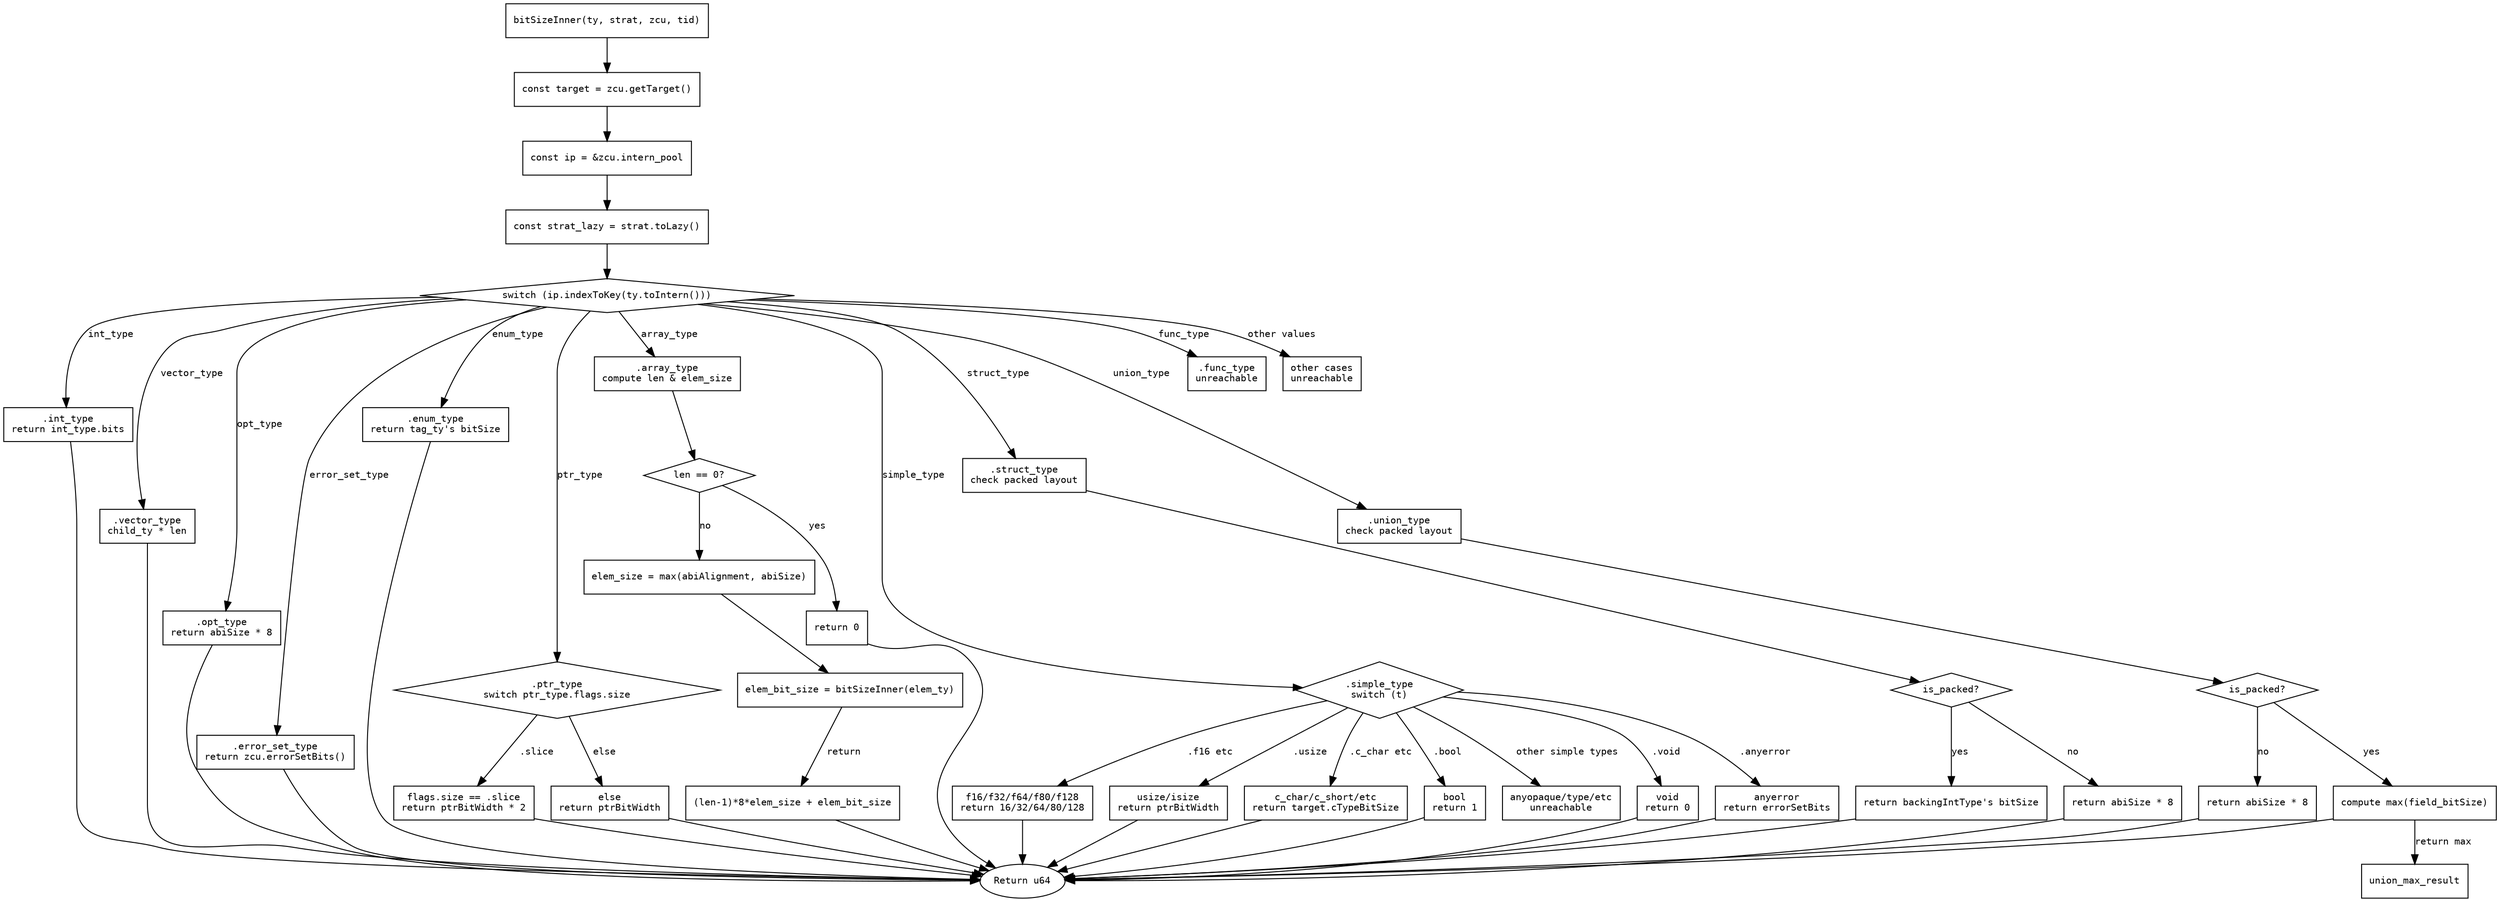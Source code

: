 
digraph {
    node [shape=rectangle, fontname="Courier", fontsize=10];
    edge [fontname="Courier", fontsize=10];

    start [label="bitSizeInner(ty, strat, zcu, tid)"];
    get_target [label="const target = zcu.getTarget()"];
    get_ip [label="const ip = &zcu.intern_pool"];
    strat_lazy [label="const strat_lazy = strat.toLazy()"];
    switch_key [label="switch (ip.indexToKey(ty.toIntern()))", shape=diamond];

    // Basic setup
    start -> get_target -> get_ip -> strat_lazy -> switch_key;

    // Switch cases
    int_type [label=".int_type\nreturn int_type.bits"];
    ptr_type [label=".ptr_type\nswitch ptr_type.flags.size", shape=diamond];
    array_type [label=".array_type\ncompute len & elem_size"];
    vector_type [label=".vector_type\nchild_ty * len"];
    opt_type [label=".opt_type\nreturn abiSize * 8"];
    error_types [label=".error_set_type\nreturn zcu.errorSetBits()"];
    func_type [label=".func_type\nunreachable"];
    simple_type [label=".simple_type\nswitch (t)", shape=diamond];
    struct_type [label=".struct_type\ncheck packed layout"];
    union_type [label=".union_type\ncheck packed layout"];
    enum_type [label=".enum_type\nreturn tag_ty's bitSize"];
    unreachables [label="other cases\nunreachable"];

    // Connect main switch
    switch_key -> int_type [label="int_type"];
    switch_key -> ptr_type [label="ptr_type"];
    switch_key -> array_type [label="array_type"];
    switch_key -> vector_type [label="vector_type"];
    switch_key -> opt_type [label="opt_type"];
    switch_key -> error_types [label="error_set_type"];
    switch_key -> func_type [label="func_type"];
    switch_key -> simple_type [label="simple_type"];
    switch_key -> struct_type [label="struct_type"];
    switch_key -> union_type [label="union_type"];
    switch_key -> enum_type [label="enum_type"];
    switch_key -> unreachables [label="other values"];

    // Ptr_type sub-switch
    ptr_slice [label="flags.size == .slice\nreturn ptrBitWidth * 2"];
    ptr_default [label="else\nreturn ptrBitWidth"];
    ptr_type -> ptr_slice [label=".slice"];
    ptr_type -> ptr_default [label="else"];

    // Array_type logic
    array_check_len [label="len == 0?", shape=diamond];
    array_return_0 [label="return 0"];
    array_elem_size [label="elem_size = max(abiAlignment, abiSize)"];
    array_elem_bit [label="elem_bit_size = bitSizeInner(elem_ty)"];
    array_calc [label="(len-1)*8*elem_size + elem_bit_size"];
    
    array_type -> array_check_len;
    array_check_len -> array_return_0 [label="yes"];
    array_check_len -> array_elem_size [label="no"];
    array_elem_size -> array_elem_bit;
    array_elem_bit -> array_calc [label="return"];

    // Simple_type subcases
    simple_float [label="f16/f32/f64/f80/f128\nreturn 16/32/64/80/128"];
    simple_ptr [label="usize/isize\nreturn ptrBitWidth"];
    simple_c_types [label="c_char/c_short/etc\nreturn target.cTypeBitSize"];
    simple_bool [label="bool\nreturn 1"];
    simple_void [label="void\nreturn 0"];
    simple_error [label="anyerror\nreturn errorSetBits"];
    simple_unreach [label="anyopaque/type/etc\nunreachable"];
    
    simple_type -> simple_float [label=".f16 etc"];
    simple_type -> simple_ptr [label=".usize"];
    simple_type -> simple_c_types [label=".c_char etc"];
    simple_type -> simple_bool [label=".bool"];
    simple_type -> simple_void [label=".void"];
    simple_type -> simple_error [label=".anyerror"];
    simple_type -> simple_unreach [label="other simple types"];

    // Struct_type logic
    struct_check_packed [label="is_packed?", shape=diamond];
    struct_backing_int [label="return backingIntType's bitSize"];
    struct_abi [label="return abiSize * 8"];
    
    struct_type -> struct_check_packed;
    struct_check_packed -> struct_backing_int [label="yes"];
    struct_check_packed -> struct_abi [label="no"];

    // Union_type logic
    union_check_packed [label="is_packed?", shape=diamond];
    union_abi [label="return abiSize * 8"];
    union_calc_max [label="compute max(field_bitSize)"];
    
    union_type -> union_check_packed;
    union_check_packed -> union_abi [label="no"];
    union_check_packed -> union_calc_max [label="yes"];
    union_calc_max -> union_max_result [label="return max"];

    // Common termination
    int_type -> end;
    ptr_slice -> end;
    ptr_default -> end;
    array_return_0 -> end;
    array_calc -> end;
    vector_type -> end;
    opt_type -> end;
    error_types -> end;
    simple_float -> end;
    simple_ptr -> end;
    simple_c_types -> end;
    simple_bool -> end;
    simple_void -> end;
    simple_error -> end;
    struct_backing_int -> end;
    struct_abi -> end;
    union_abi -> end;
    union_calc_max -> end;
    enum_type -> end;

    end [label="Return u64", shape=ellipse];
}
